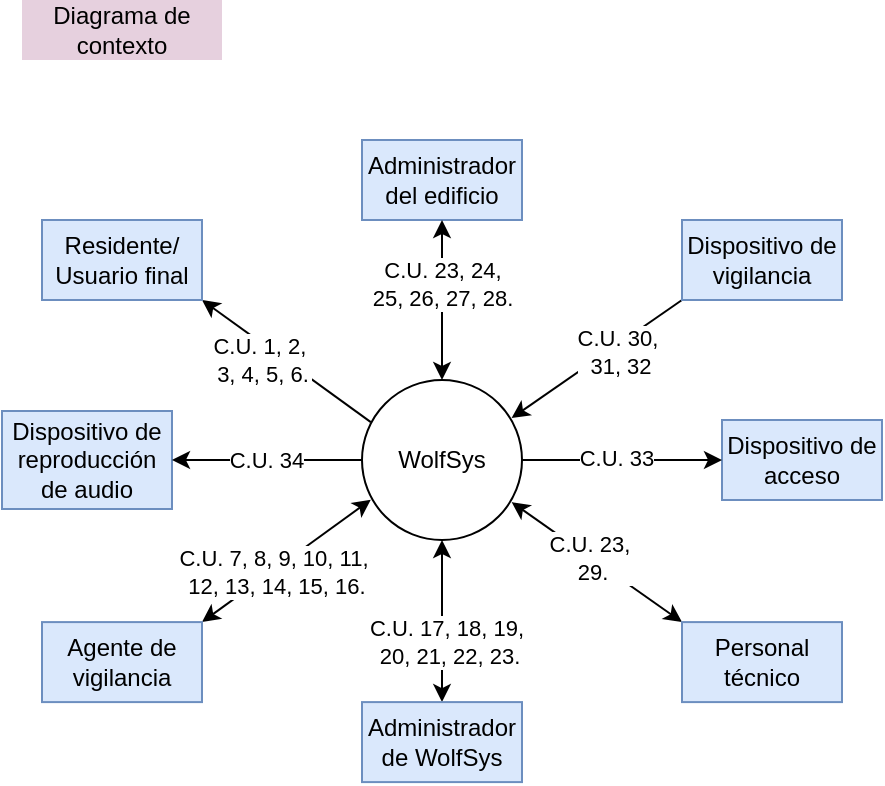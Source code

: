 <mxfile version="27.1.4">
  <diagram name="Página-1" id="hC-lmPRC6duHkM84uI6Q">
    <mxGraphModel dx="1042" dy="608" grid="1" gridSize="10" guides="1" tooltips="1" connect="1" arrows="1" fold="1" page="1" pageScale="1" pageWidth="827" pageHeight="1169" math="0" shadow="0">
      <root>
        <mxCell id="0" />
        <mxCell id="1" parent="0" />
        <mxCell id="4sZgXKmLeqzzzRTsxkeS-1" value="WolfSys" style="ellipse;whiteSpace=wrap;html=1;aspect=fixed;" parent="1" vertex="1">
          <mxGeometry x="360" y="320" width="80" height="80" as="geometry" />
        </mxCell>
        <mxCell id="q6TDMywINf0oGbrO1VKf-2" style="rounded=0;orthogonalLoop=1;jettySize=auto;html=1;exitX=1;exitY=0;exitDx=0;exitDy=0;entryX=0.055;entryY=0.748;entryDx=0;entryDy=0;entryPerimeter=0;startArrow=classic;startFill=1;" parent="1" source="q6TDMywINf0oGbrO1VKf-1" target="4sZgXKmLeqzzzRTsxkeS-1" edge="1">
          <mxGeometry relative="1" as="geometry">
            <mxPoint x="356" y="385" as="targetPoint" />
          </mxGeometry>
        </mxCell>
        <mxCell id="q6TDMywINf0oGbrO1VKf-3" value="C.U. 7, 8, 9, 10,&amp;nbsp;&lt;span style=&quot;background-color: light-dark(#ffffff, var(--ge-dark-color, #121212)); color: light-dark(rgb(0, 0, 0), rgb(255, 255, 255));&quot;&gt;11,&amp;nbsp;&lt;/span&gt;&lt;div&gt;&lt;span style=&quot;background-color: light-dark(#ffffff, var(--ge-dark-color, #121212)); color: light-dark(rgb(0, 0, 0), rgb(255, 255, 255));&quot;&gt;12, 13, 14, 15, 16&lt;/span&gt;&lt;span style=&quot;color: light-dark(rgb(0, 0, 0), rgb(255, 255, 255)); background-color: light-dark(#ffffff, var(--ge-dark-color, #121212));&quot;&gt;.&lt;/span&gt;&lt;/div&gt;" style="edgeLabel;html=1;align=center;verticalAlign=middle;resizable=0;points=[];" parent="q6TDMywINf0oGbrO1VKf-2" vertex="1" connectable="0">
          <mxGeometry x="-0.138" y="-1" relative="1" as="geometry">
            <mxPoint as="offset" />
          </mxGeometry>
        </mxCell>
        <mxCell id="q6TDMywINf0oGbrO1VKf-1" value="Agente de vigilancia" style="rounded=0;whiteSpace=wrap;html=1;fillColor=#dae8fc;strokeColor=#6c8ebf;" parent="1" vertex="1">
          <mxGeometry x="200" y="441.05" width="80" height="40" as="geometry" />
        </mxCell>
        <mxCell id="q6TDMywINf0oGbrO1VKf-8" style="rounded=0;orthogonalLoop=1;jettySize=auto;html=1;exitX=0.5;exitY=0;exitDx=0;exitDy=0;entryX=0.5;entryY=1;entryDx=0;entryDy=0;startArrow=classic;startFill=1;" parent="1" source="q6TDMywINf0oGbrO1VKf-4" target="4sZgXKmLeqzzzRTsxkeS-1" edge="1">
          <mxGeometry relative="1" as="geometry">
            <mxPoint x="400" y="400" as="targetPoint" />
          </mxGeometry>
        </mxCell>
        <mxCell id="q6TDMywINf0oGbrO1VKf-11" value="C.U. 17, 18,&amp;nbsp;&lt;span style=&quot;background-color: light-dark(#ffffff, var(--ge-dark-color, #121212)); color: light-dark(rgb(0, 0, 0), rgb(255, 255, 255));&quot;&gt;19,&lt;/span&gt;&lt;div&gt;&lt;span style=&quot;background-color: light-dark(#ffffff, var(--ge-dark-color, #121212)); color: light-dark(rgb(0, 0, 0), rgb(255, 255, 255));&quot;&gt;&amp;nbsp;20, 21, 22, 23.&lt;/span&gt;&lt;/div&gt;" style="edgeLabel;html=1;align=center;verticalAlign=middle;resizable=0;points=[];" parent="q6TDMywINf0oGbrO1VKf-8" vertex="1" connectable="0">
          <mxGeometry x="0.021" relative="1" as="geometry">
            <mxPoint x="2" y="11" as="offset" />
          </mxGeometry>
        </mxCell>
        <mxCell id="q6TDMywINf0oGbrO1VKf-4" value="Administrador de WolfSys" style="rounded=0;whiteSpace=wrap;html=1;fillColor=#dae8fc;strokeColor=#6c8ebf;" parent="1" vertex="1">
          <mxGeometry x="360" y="481.05" width="80" height="40" as="geometry" />
        </mxCell>
        <mxCell id="q6TDMywINf0oGbrO1VKf-9" style="rounded=0;orthogonalLoop=1;jettySize=auto;html=1;exitX=0;exitY=1;exitDx=0;exitDy=0;entryX=0.935;entryY=0.238;entryDx=0;entryDy=0;entryPerimeter=0;" parent="1" source="q6TDMywINf0oGbrO1VKf-17" target="4sZgXKmLeqzzzRTsxkeS-1" edge="1">
          <mxGeometry relative="1" as="geometry">
            <mxPoint x="560" y="392.696" as="sourcePoint" />
            <mxPoint x="452" y="332" as="targetPoint" />
          </mxGeometry>
        </mxCell>
        <mxCell id="q6TDMywINf0oGbrO1VKf-13" value="C.U.&amp;nbsp;&lt;span style=&quot;background-color: light-dark(#ffffff, var(--ge-dark-color, #121212)); color: light-dark(rgb(0, 0, 0), rgb(255, 255, 255));&quot;&gt;30,&amp;nbsp;&lt;/span&gt;&lt;div&gt;&lt;span style=&quot;background-color: light-dark(#ffffff, var(--ge-dark-color, #121212)); color: light-dark(rgb(0, 0, 0), rgb(255, 255, 255));&quot;&gt;31, 32&lt;/span&gt;&lt;/div&gt;" style="edgeLabel;html=1;align=center;verticalAlign=middle;resizable=0;points=[];" parent="q6TDMywINf0oGbrO1VKf-9" vertex="1" connectable="0">
          <mxGeometry x="0.11" y="1" relative="1" as="geometry">
            <mxPoint x="15" y="-8" as="offset" />
          </mxGeometry>
        </mxCell>
        <mxCell id="q6TDMywINf0oGbrO1VKf-7" style="rounded=0;orthogonalLoop=1;jettySize=auto;html=1;exitX=0;exitY=0;exitDx=0;exitDy=0;entryX=0.935;entryY=0.763;entryDx=0;entryDy=0;entryPerimeter=0;startArrow=classic;startFill=1;" parent="1" source="q6TDMywINf0oGbrO1VKf-6" target="4sZgXKmLeqzzzRTsxkeS-1" edge="1">
          <mxGeometry relative="1" as="geometry">
            <mxPoint x="448" y="388" as="targetPoint" />
          </mxGeometry>
        </mxCell>
        <mxCell id="q6TDMywINf0oGbrO1VKf-12" value="C.U. 23,&amp;nbsp;&lt;div&gt;29.&lt;/div&gt;" style="edgeLabel;html=1;align=center;verticalAlign=middle;resizable=0;points=[];" parent="q6TDMywINf0oGbrO1VKf-7" vertex="1" connectable="0">
          <mxGeometry x="0.069" y="-1" relative="1" as="geometry">
            <mxPoint as="offset" />
          </mxGeometry>
        </mxCell>
        <mxCell id="q6TDMywINf0oGbrO1VKf-6" value="Personal técnico" style="rounded=0;whiteSpace=wrap;html=1;fillColor=#dae8fc;strokeColor=#6c8ebf;" parent="1" vertex="1">
          <mxGeometry x="520" y="441.05" width="80" height="40" as="geometry" />
        </mxCell>
        <mxCell id="q6TDMywINf0oGbrO1VKf-10" value="Diagrama de contexto" style="text;strokeColor=none;align=center;fillColor=#E6D0DE;html=1;verticalAlign=middle;whiteSpace=wrap;rounded=0;" parent="1" vertex="1">
          <mxGeometry x="190" y="130" width="100" height="30" as="geometry" />
        </mxCell>
        <mxCell id="q6TDMywINf0oGbrO1VKf-15" style="rounded=0;orthogonalLoop=1;jettySize=auto;html=1;exitX=1;exitY=1;exitDx=0;exitDy=0;entryX=0.055;entryY=0.263;entryDx=0;entryDy=0;entryPerimeter=0;startArrow=classic;startFill=1;endArrow=none;" parent="1" source="q6TDMywINf0oGbrO1VKf-14" target="4sZgXKmLeqzzzRTsxkeS-1" edge="1">
          <mxGeometry relative="1" as="geometry">
            <mxPoint x="290" y="310" as="sourcePoint" />
            <mxPoint x="349" y="332" as="targetPoint" />
          </mxGeometry>
        </mxCell>
        <mxCell id="q6TDMywINf0oGbrO1VKf-16" value="C.U. 1, 2,&amp;nbsp;&lt;div&gt;3,&amp;nbsp;&lt;span style=&quot;background-color: light-dark(#ffffff, var(--ge-dark-color, #121212)); color: light-dark(rgb(0, 0, 0), rgb(255, 255, 255));&quot;&gt;4, 5, 6.&lt;/span&gt;&lt;/div&gt;" style="edgeLabel;html=1;align=center;verticalAlign=middle;resizable=0;points=[];" parent="q6TDMywINf0oGbrO1VKf-15" vertex="1" connectable="0">
          <mxGeometry x="-0.775" y="1" relative="1" as="geometry">
            <mxPoint x="20" y="24" as="offset" />
          </mxGeometry>
        </mxCell>
        <mxCell id="q6TDMywINf0oGbrO1VKf-14" value="Residente/&lt;div&gt;Usuario final&lt;/div&gt;" style="rounded=0;whiteSpace=wrap;html=1;fillColor=#dae8fc;strokeColor=#6c8ebf;" parent="1" vertex="1">
          <mxGeometry x="200" y="240" width="80" height="40" as="geometry" />
        </mxCell>
        <mxCell id="q6TDMywINf0oGbrO1VKf-17" value="Dispositivo de vigilancia" style="rounded=0;whiteSpace=wrap;html=1;fillColor=#dae8fc;strokeColor=#6c8ebf;" parent="1" vertex="1">
          <mxGeometry x="520" y="240" width="80" height="40" as="geometry" />
        </mxCell>
        <mxCell id="u-KBHetcHenWcMfexYkh-1" value="Administrador del edificio" style="rounded=0;whiteSpace=wrap;html=1;fillColor=#dae8fc;strokeColor=#6c8ebf;" parent="1" vertex="1">
          <mxGeometry x="360" y="200" width="80" height="40" as="geometry" />
        </mxCell>
        <mxCell id="u-KBHetcHenWcMfexYkh-2" style="rounded=0;orthogonalLoop=1;jettySize=auto;html=1;entryX=0.5;entryY=0;entryDx=0;entryDy=0;startArrow=classic;startFill=1;" parent="1" source="u-KBHetcHenWcMfexYkh-1" target="4sZgXKmLeqzzzRTsxkeS-1" edge="1">
          <mxGeometry relative="1" as="geometry">
            <mxPoint x="400" y="310" as="targetPoint" />
          </mxGeometry>
        </mxCell>
        <mxCell id="u-KBHetcHenWcMfexYkh-4" value="C.U. 23, 24,&lt;div&gt;&lt;span style=&quot;background-color: light-dark(#ffffff, var(--ge-dark-color, #121212)); color: light-dark(rgb(0, 0, 0), rgb(255, 255, 255));&quot;&gt;25, 26, 27, 28.&lt;/span&gt;&lt;/div&gt;" style="edgeLabel;html=1;align=center;verticalAlign=middle;resizable=0;points=[];" parent="u-KBHetcHenWcMfexYkh-2" vertex="1" connectable="0">
          <mxGeometry x="-0.498" relative="1" as="geometry">
            <mxPoint y="12" as="offset" />
          </mxGeometry>
        </mxCell>
        <mxCell id="YkVlW1caFWp3v7PJB8OG-1" value="Dispositivo de acceso" style="rounded=0;whiteSpace=wrap;html=1;fillColor=#dae8fc;strokeColor=#6c8ebf;" parent="1" vertex="1">
          <mxGeometry x="540" y="340" width="80" height="40" as="geometry" />
        </mxCell>
        <mxCell id="YkVlW1caFWp3v7PJB8OG-2" value="Dispositivo de reproducción de audio" style="rounded=0;whiteSpace=wrap;html=1;fillColor=#dae8fc;strokeColor=#6c8ebf;" parent="1" vertex="1">
          <mxGeometry x="180" y="335.5" width="85" height="49" as="geometry" />
        </mxCell>
        <mxCell id="YkVlW1caFWp3v7PJB8OG-3" value="" style="endArrow=classic;html=1;rounded=0;exitX=0;exitY=0.5;exitDx=0;exitDy=0;entryX=1;entryY=0.5;entryDx=0;entryDy=0;" parent="1" source="4sZgXKmLeqzzzRTsxkeS-1" target="YkVlW1caFWp3v7PJB8OG-2" edge="1">
          <mxGeometry width="50" height="50" relative="1" as="geometry">
            <mxPoint x="120" y="350" as="sourcePoint" />
            <mxPoint x="170" y="300" as="targetPoint" />
          </mxGeometry>
        </mxCell>
        <mxCell id="YkVlW1caFWp3v7PJB8OG-7" value="C.U. 34" style="edgeLabel;html=1;align=center;verticalAlign=middle;resizable=0;points=[];" parent="YkVlW1caFWp3v7PJB8OG-3" vertex="1" connectable="0">
          <mxGeometry x="0.013" relative="1" as="geometry">
            <mxPoint as="offset" />
          </mxGeometry>
        </mxCell>
        <mxCell id="YkVlW1caFWp3v7PJB8OG-4" value="" style="endArrow=classic;html=1;rounded=0;exitX=1;exitY=0.5;exitDx=0;exitDy=0;entryX=0;entryY=0.5;entryDx=0;entryDy=0;" parent="1" source="4sZgXKmLeqzzzRTsxkeS-1" target="YkVlW1caFWp3v7PJB8OG-1" edge="1">
          <mxGeometry width="50" height="50" relative="1" as="geometry">
            <mxPoint x="395" y="350" as="sourcePoint" />
            <mxPoint x="300" y="350" as="targetPoint" />
          </mxGeometry>
        </mxCell>
        <mxCell id="YkVlW1caFWp3v7PJB8OG-5" value="C.U. 33" style="edgeLabel;html=1;align=center;verticalAlign=middle;resizable=0;points=[];" parent="YkVlW1caFWp3v7PJB8OG-4" vertex="1" connectable="0">
          <mxGeometry x="-0.214" y="-1" relative="1" as="geometry">
            <mxPoint x="7" y="-2" as="offset" />
          </mxGeometry>
        </mxCell>
      </root>
    </mxGraphModel>
  </diagram>
</mxfile>
